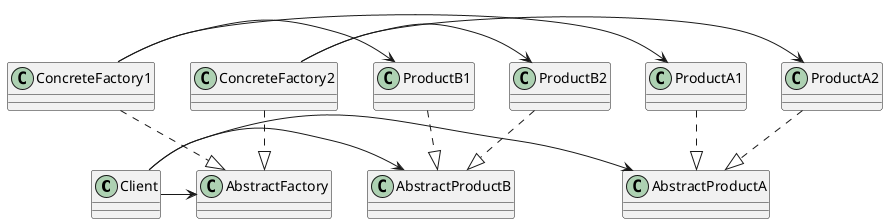 @startuml
Client -> AbstractFactory
Client -> AbstractProductA
Client -> AbstractProductB
ConcreteFactory1 ..|> AbstractFactory
ConcreteFactory1 -> ProductA1
ConcreteFactory1 -> ProductB1
ConcreteFactory2 ..|> AbstractFactory
ConcreteFactory2 -> ProductA2
ConcreteFactory2 -> ProductB2
ProductA1 ..|> AbstractProductA
ProductA2 ..|> AbstractProductA
ProductB1 ..|> AbstractProductB
ProductB2 ..|> AbstractProductB
@enduml